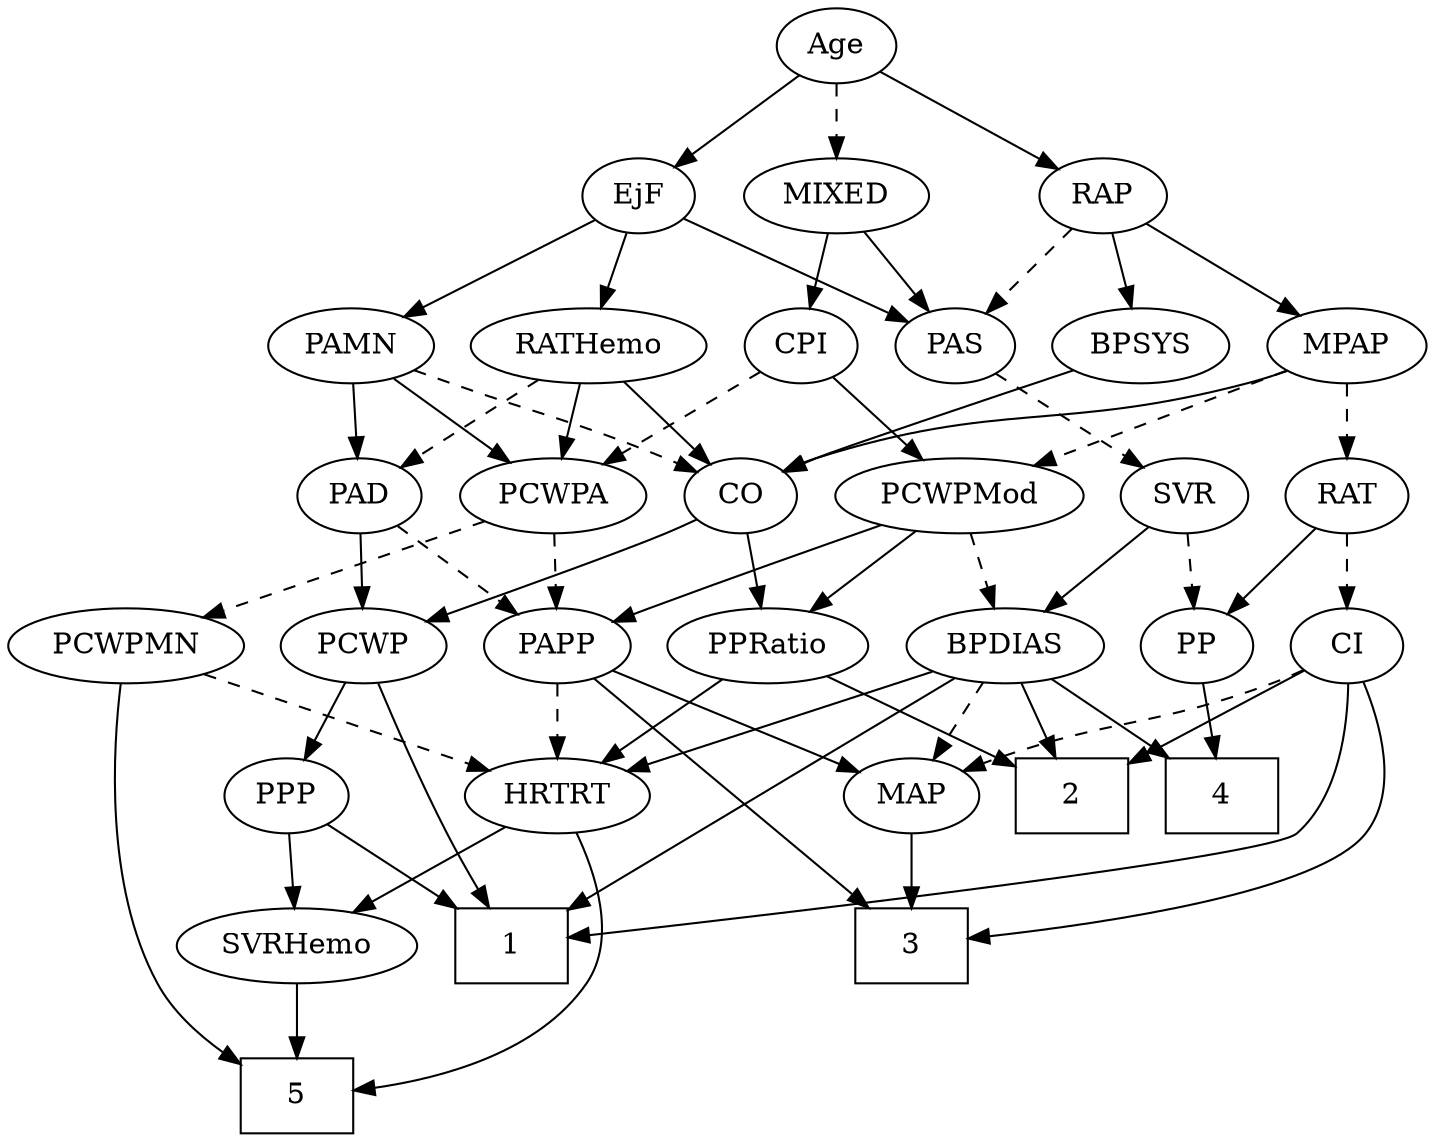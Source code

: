 strict digraph {
	graph [bb="0,0,613.1,540"];
	node [label="\N"];
	1	[height=0.5,
		pos="350,90",
		shape=box,
		width=0.75];
	2	[height=0.5,
		pos="171,162",
		shape=box,
		width=0.75];
	3	[height=0.5,
		pos="247,90",
		shape=box,
		width=0.75];
	4	[height=0.5,
		pos="99,162",
		shape=box,
		width=0.75];
	5	[height=0.5,
		pos="506,18",
		shape=box,
		width=0.75];
	Age	[height=0.5,
		pos="343,522",
		width=0.75];
	EjF	[height=0.5,
		pos="436,450",
		width=0.75];
	Age -> EjF	[pos="e,418.59,464.11 360.49,507.83 374.52,497.27 394.42,482.3 410.26,470.37",
		style=solid];
	RAP	[height=0.5,
		pos="241,450",
		width=0.77632];
	Age -> RAP	[pos="e,259.42,463.64 324.76,508.49 308.91,497.6 285.72,481.69 267.76,469.37",
		style=solid];
	MIXED	[height=0.5,
		pos="343,450",
		width=1.1193];
	Age -> MIXED	[pos="e,343,468.1 343,503.7 343,495.98 343,486.71 343,478.11",
		style=dashed];
	PAS	[height=0.5,
		pos="292,378",
		width=0.75];
	EjF -> PAS	[pos="e,313.33,389.37 414.75,438.67 390.4,426.83 350.28,407.33 322.57,393.86",
		style=solid];
	PAMN	[height=0.5,
		pos="445,378",
		width=1.011];
	EjF -> PAMN	[pos="e,442.78,396.28 438.18,432.05 439.17,424.35 440.37,415.03 441.48,406.36",
		style=solid];
	RATHemo	[height=0.5,
		pos="549,378",
		width=1.3721];
	EjF -> RATHemo	[pos="e,525.01,393.86 455.17,437.13 471.88,426.77 496.47,411.54 516.29,399.26",
		style=solid];
	MPAP	[height=0.5,
		pos="118,378",
		width=0.97491];
	RAP -> MPAP	[pos="e,140.85,392 220.69,437.44 201.38,426.45 172.04,409.76 149.66,397.02",
		style=solid];
	BPSYS	[height=0.5,
		pos="209,378",
		width=1.0471];
	RAP -> BPSYS	[pos="e,216.75,395.96 233.42,432.41 229.69,424.25 225.1,414.22 220.92,405.07",
		style=solid];
	RAP -> PAS	[pos="e,280.71,394.49 252.32,433.46 258.92,424.4 267.38,412.79 274.8,402.61",
		style=dashed];
	MIXED -> PAS	[pos="e,303.41,394.67 331.17,432.76 324.71,423.89 316.58,412.74 309.41,402.89",
		style=solid];
	CPI	[height=0.5,
		pos="364,378",
		width=0.75];
	MIXED -> CPI	[pos="e,358.96,395.79 348.08,432.05 350.48,424.06 353.4,414.33 356.08,405.4",
		style=solid];
	CO	[height=0.5,
		pos="374,306",
		width=0.75];
	MPAP -> CO	[pos="e,353.41,317.76 144.28,366.03 150.06,363.84 156.18,361.71 162,360 238.62,337.53 262.25,349.23 338,324 339.92,323.36 341.87,322.65 \
343.82,321.88",
		style=solid];
	RAT	[height=0.5,
		pos="99,306",
		width=0.75827];
	MPAP -> RAT	[pos="e,103.56,323.79 113.4,360.05 111.25,352.14 108.65,342.54 106.24,333.69",
		style=dashed];
	PCWPMod	[height=0.5,
		pos="277,306",
		width=1.4443];
	MPAP -> PCWPMod	[pos="e,246.21,320.56 143.9,365.6 169.04,354.53 207.57,337.57 236.71,324.74",
		style=dashed];
	BPSYS -> CO	[pos="e,352.76,317.25 237.11,365.94 263.36,355.49 303.55,339.2 338,324 339.8,323.2 341.65,322.38 343.51,321.53",
		style=solid];
	PAD	[height=0.5,
		pos="549,306",
		width=0.79437];
	PCWP	[height=0.5,
		pos="578,234",
		width=0.97491];
	PAD -> PCWP	[pos="e,570.98,251.96 555.87,288.41 559.22,280.34 563.32,270.43 567.08,261.35",
		style=solid];
	PAPP	[height=0.5,
		pos="375,234",
		width=0.88464];
	PAD -> PAPP	[pos="e,400.1,245.57 526.81,294.49 521.96,292.28 516.83,290.01 512,288 469.94,270.48 458.39,268.73 416,252 413.9,251.17 411.75,250.31 \
409.58,249.44",
		style=dashed];
	PPRatio	[height=0.5,
		pos="286,234",
		width=1.1013];
	CO -> PPRatio	[pos="e,304.74,249.91 357.03,291.5 344.51,281.54 327.21,267.78 312.82,256.34",
		style=solid];
	CO -> PCWP	[pos="e,551.14,245.8 395.08,294.36 399.92,292.11 405.09,289.86 410,288 463.67,267.68 479.63,270.36 534,252 536.53,251.15 539.13,250.23 \
541.74,249.29",
		style=solid];
	SVR	[height=0.5,
		pos="179,306",
		width=0.77632];
	PAS -> SVR	[pos="e,198.64,319.17 272.83,365.13 254.84,353.98 227.71,337.17 207.24,324.49",
		style=dashed];
	PAMN -> PAD	[pos="e,530.08,319.73 466.05,362.83 482.02,352.08 504.11,337.21 521.49,325.52",
		style=solid];
	PAMN -> CO	[pos="e,388.74,321.54 429.24,361.46 419.51,351.87 406.88,339.42 396.15,328.84",
		style=dashed];
	PCWPA	[height=0.5,
		pos="461,306",
		width=1.1555];
	PAMN -> PCWPA	[pos="e,457.05,324.28 448.87,360.05 450.65,352.26 452.81,342.82 454.81,334.08",
		style=solid];
	RATHemo -> PAD	[pos="e,549,324.1 549,359.7 549,351.98 549,342.71 549,334.11",
		style=dashed];
	RATHemo -> CO	[pos="e,395.2,317.34 515,364.87 486.68,354.56 445.4,339.08 410,324 408.19,323.23 406.33,322.42 404.47,321.59",
		style=solid];
	RATHemo -> PCWPA	[pos="e,480.17,322.25 529.47,361.46 517.31,351.79 501.49,339.21 488.12,328.58",
		style=solid];
	CPI -> PCWPMod	[pos="e,296.77,322.91 347.23,363.5 335.17,353.81 318.65,340.51 304.66,329.26",
		style=solid];
	CPI -> PCWPA	[pos="e,440.64,321.7 381.79,364.16 395.95,353.94 416.04,339.44 432.44,327.61",
		style=dashed];
	PP	[height=0.5,
		pos="99,234",
		width=0.75];
	RAT -> PP	[pos="e,99,252.1 99,287.7 99,279.98 99,270.71 99,262.11",
		style=solid];
	CI	[height=0.5,
		pos="27,234",
		width=0.75];
	RAT -> CI	[pos="e,41.899,249.49 84.082,290.5 74.042,280.73 60.624,267.69 49.32,256.7",
		style=dashed];
	BPDIAS	[height=0.5,
		pos="186,234",
		width=1.1735];
	SVR -> BPDIAS	[pos="e,184.29,252.1 180.73,287.7 181.5,279.98 182.43,270.71 183.29,262.11",
		style=solid];
	SVR -> PP	[pos="e,114.89,248.91 162.81,290.83 151.24,280.71 135.49,266.93 122.54,255.59",
		style=dashed];
	PCWPMod -> BPDIAS	[pos="e,205.63,250.1 256.35,289.12 243.76,279.43 227.5,266.92 213.79,256.37",
		style=dashed];
	PCWPMod -> PPRatio	[pos="e,283.8,252.1 279.22,287.7 280.22,279.98 281.41,270.71 282.51,262.11",
		style=solid];
	PCWPMod -> PAPP	[pos="e,355.96,248.6 298.75,289.46 313.21,279.13 332.32,265.48 347.79,254.43",
		style=solid];
	PCWPMN	[height=0.5,
		pos="475,234",
		width=1.3902];
	PCWPA -> PCWPMN	[pos="e,471.54,252.28 464.39,288.05 465.93,280.35 467.79,271.03 469.53,262.36",
		style=dashed];
	PCWPA -> PAPP	[pos="e,392.45,249.21 442.34,289.81 430.07,279.82 413.85,266.62 400.4,255.68",
		style=dashed];
	PCWPMN -> 5	[pos="e,532.95,36.147 513.71,222.24 534.61,214.24 558.61,200.99 571,180 580.09,164.6 573.91,89.933 565,72 559.4,60.728 550.28,50.749 540.86,\
42.576",
		style=solid];
	HRTRT	[height=0.5,
		pos="412,162",
		width=1.1013];
	PCWPMN -> HRTRT	[pos="e,426.53,179.15 460.39,216.76 452.36,207.84 442.25,196.61 433.35,186.72",
		style=dashed];
	SVRHemo	[height=0.5,
		pos="506,90",
		width=1.3902];
	SVRHemo -> 5	[pos="e,506,36.104 506,71.697 506,63.983 506,54.712 506,46.112",
		style=solid];
	BPDIAS -> 1	[pos="e,341.08,108.24 216.57,221.46 237.89,212.4 266.14,198.26 287,180 307.44,162.11 324.76,136.3 336.04,117.08",
		style=solid];
	BPDIAS -> 2	[pos="e,174.7,180.28 182.37,216.05 180.7,208.26 178.68,198.82 176.8,190.08",
		style=solid];
	BPDIAS -> 4	[pos="e,120.29,180.13 167.12,217.81 155.81,208.71 141.18,196.94 128.38,186.64",
		style=solid];
	MAP	[height=0.5,
		pos="247,162",
		width=0.84854];
	BPDIAS -> MAP	[pos="e,233.35,178.67 200.15,216.76 208.04,207.71 217.99,196.29 226.7,186.3",
		style=dashed];
	BPDIAS -> HRTRT	[pos="e,380.33,173.06 218.05,222.14 224.32,220.06 230.86,217.94 237,216 290.51,199.13 304.35,196.42 358,180 362.07,178.75 366.31,177.44 \
370.54,176.12",
		style=solid];
	MAP -> 3	[pos="e,247,108.1 247,143.7 247,135.98 247,126.71 247,118.11",
		style=solid];
	PP -> 4	[pos="e,99,180.1 99,215.7 99,207.98 99,198.71 99,190.11",
		style=solid];
	PPP	[height=0.5,
		pos="535,162",
		width=0.75];
	PPP -> 1	[pos="e,377.19,100.64 512.51,151.48 506.51,149 500.03,146.36 494,144 457.83,129.85 416.14,114.63 386.96,104.14",
		style=solid];
	PPP -> SVRHemo	[pos="e,513.02,107.96 528.13,144.41 524.78,136.34 520.68,126.43 516.92,117.35",
		style=solid];
	PPRatio -> 2	[pos="e,198.12,179.51 263.28,219.17 247.19,209.38 225.28,196.04 206.85,184.82",
		style=solid];
	PPRatio -> HRTRT	[pos="e,387.66,176.52 310,219.67 329.49,208.84 357.19,193.45 378.81,181.44",
		style=solid];
	PCWP -> 1	[pos="e,377.29,101.22 556.19,219.76 539.93,209.56 517.44,194.75 499,180 480.83,165.47 480.18,157.17 461,144 437.85,128.1 409.18,114.54 \
386.78,105.12",
		style=solid];
	PCWP -> PPP	[pos="e,544.82,178.99 567.81,216.41 562.54,207.83 556,197.19 550.15,187.67",
		style=solid];
	CI -> 1	[pos="e,322.74,98.484 28.908,215.97 32.153,195.53 40.736,161.8 63,144 140.39,82.14 186,128.2 283,108 292.77,105.97 303.25,103.46 312.97,\
101",
		style=solid];
	CI -> 2	[pos="e,143.76,176.24 48.248,222.67 70.922,211.65 107.26,193.98 134.53,180.73",
		style=solid];
	CI -> 3	[pos="e,219.97,93.596 22.094,216.17 17.492,196.57 13.521,164.28 30,144 52.404,116.43 153.87,101.18 209.76,94.733",
		style=solid];
	CI -> MAP	[pos="e,223.55,173.69 48.028,222.23 52.871,219.98 58.053,217.77 63,216 125.13,193.81 144.45,200.97 207,180 209.38,179.2 211.81,178.33 \
214.25,177.4",
		style=dashed];
	PAPP -> 3	[pos="e,262.51,108.21 361.06,217.53 339.03,193.09 295.95,145.31 269.5,115.96",
		style=solid];
	PAPP -> MAP	[pos="e,268.72,174.88 353,220.97 332.17,209.58 300.73,192.38 277.49,179.68",
		style=solid];
	PAPP -> HRTRT	[pos="e,403.04,179.96 383.77,216.41 388.08,208.25 393.38,198.22 398.22,189.07",
		style=dashed];
	HRTRT -> 5	[pos="e,482.3,36.019 416.2,143.79 421.35,124.97 431.38,94.505 447,72 454.56,61.111 464.78,50.917 474.58,42.435",
		style=solid];
	HRTRT -> SVRHemo	[pos="e,485.12,106.55 431.93,146.15 445,136.43 462.3,123.54 476.89,112.68",
		style=solid];
}
